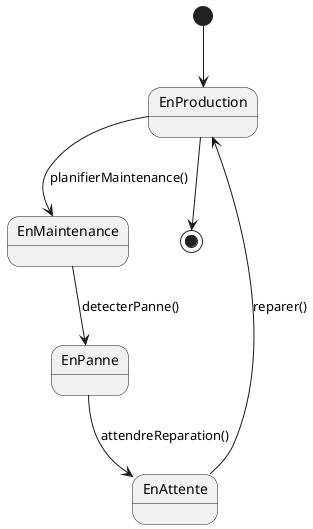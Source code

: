 @startuml
[*] --> EnProduction
EnProduction --> EnMaintenance: planifierMaintenance()
EnMaintenance --> EnPanne: detecterPanne()
EnPanne --> EnAttente: attendreReparation()
EnAttente --> EnProduction: reparer()
EnProduction --> [*]
@enduml
